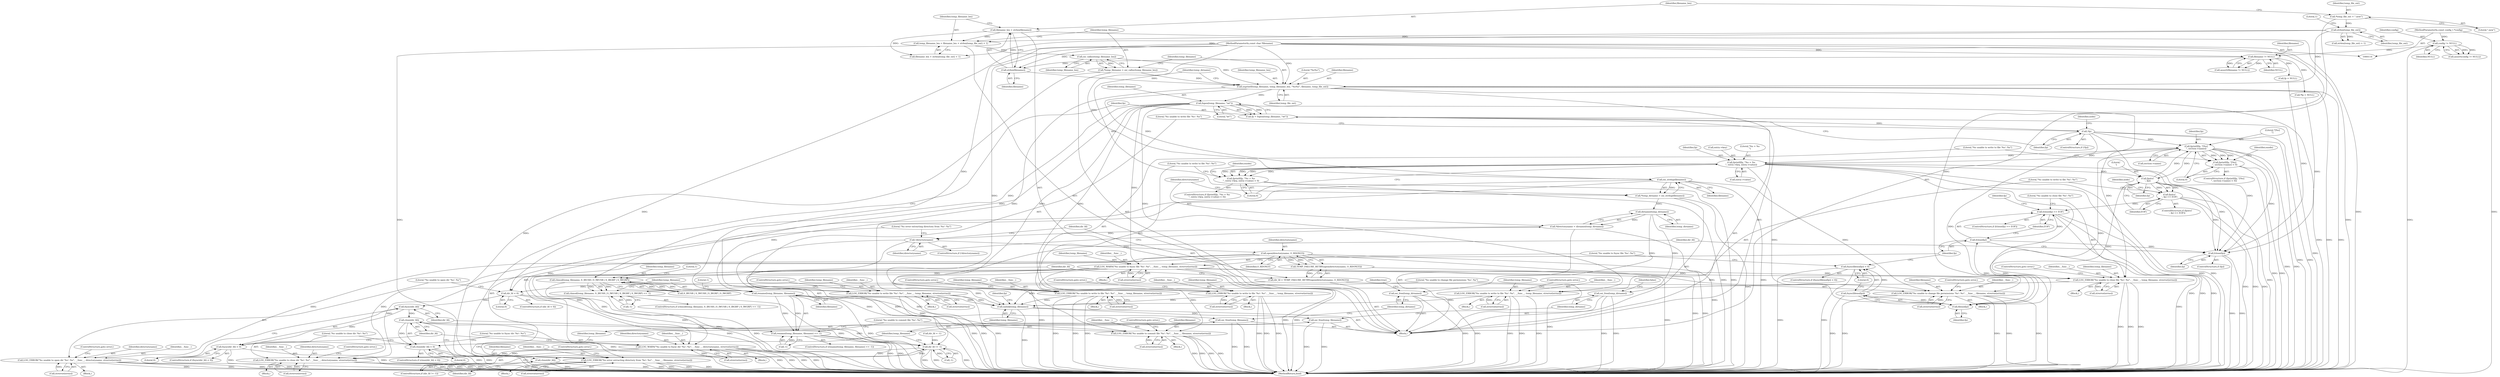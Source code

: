 digraph "0_Android_472271b153c5dc53c28beac55480a8d8434b2d5c_56@integer" {
"1000150" [label="(Call,temp_filename_len = filename_len + strlen(temp_file_ext) + 1)"];
"1000145" [label="(Call,filename_len = strlen(filename))"];
"1000147" [label="(Call,strlen(filename))"];
"1000123" [label="(Call,filename != NULL)"];
"1000116" [label="(MethodParameterIn,const char *filename)"];
"1000119" [label="(Call,config != NULL)"];
"1000115" [label="(MethodParameterIn,const config_t *config)"];
"1000155" [label="(Call,strlen(temp_file_ext))"];
"1000141" [label="(Call,*temp_file_ext = \".new\")"];
"1000161" [label="(Call,osi_calloc(temp_filename_len))"];
"1000159" [label="(Call,*temp_filename = osi_calloc(temp_filename_len))"];
"1000163" [label="(Call,snprintf(temp_filename, temp_filename_len, \"%s%s\", filename, temp_file_ext))"];
"1000172" [label="(Call,osi_strdup(filename))"];
"1000170" [label="(Call,*temp_dirname = osi_strdup(filename))"];
"1000177" [label="(Call,dirname(temp_dirname))"];
"1000175" [label="(Call,*directoryname = dirname(temp_dirname))"];
"1000180" [label="(Call,!directoryname)"];
"1000193" [label="(Call,open(directoryname, O_RDONLY))"];
"1000192" [label="(Call,TEMP_FAILURE_RETRY(open(directoryname, O_RDONLY)))"];
"1000190" [label="(Call,dir_fd = TEMP_FAILURE_RETRY(open(directoryname, O_RDONLY)))"];
"1000197" [label="(Call,dir_fd < 0)"];
"1000403" [label="(Call,fsync(dir_fd))"];
"1000402" [label="(Call,fsync(dir_fd) < 0)"];
"1000415" [label="(Call,close(dir_fd))"];
"1000414" [label="(Call,close(dir_fd) < 0)"];
"1000440" [label="(Call,dir_fd != -1)"];
"1000444" [label="(Call,close(dir_fd))"];
"1000201" [label="(Call,LOG_ERROR(\"%s unable to open dir '%s': %s\", __func__, directoryname, strerror(errno)))"];
"1000407" [label="(Call,LOG_WARN(\"%s unable to fsync dir '%s': %s\", __func__, directoryname, strerror(errno)))"];
"1000419" [label="(Call,LOG_ERROR(\"%s unable to close dir '%s': %s\", __func__, directoryname, strerror(errno)))"];
"1000428" [label="(Call,osi_free(temp_dirname))"];
"1000448" [label="(Call,osi_free(temp_dirname))"];
"1000183" [label="(Call,LOG_ERROR(\"%s error extracting directory from '%s': %s\", __func__, filename, strerror(errno)))"];
"1000379" [label="(Call,LOG_ERROR(\"%s unable to change file permissions '%s': %s\", __func__, filename, strerror(errno)))"];
"1000388" [label="(Call,rename(temp_filename, filename))"];
"1000387" [label="(Call,rename(temp_filename, filename) == -1)"];
"1000394" [label="(Call,LOG_ERROR(\"%s unable to commit file '%s': %s\", __func__, filename, strerror(errno)))"];
"1000426" [label="(Call,osi_free(temp_filename))"];
"1000433" [label="(Call,unlink(temp_filename))"];
"1000446" [label="(Call,osi_free(temp_filename))"];
"1000210" [label="(Call,fopen(temp_filename, \"wt\"))"];
"1000208" [label="(Call,fp = fopen(temp_filename, \"wt\"))"];
"1000214" [label="(Call,!fp)"];
"1000252" [label="(Call,fprintf(fp, \"[%s]\n\", section->name))"];
"1000251" [label="(Call,fprintf(fp, \"[%s]\n\", section->name) < 0)"];
"1000295" [label="(Call,fprintf(fp, \"%s = %s\n\", entry->key, entry->value))"];
"1000294" [label="(Call,fprintf(fp, \"%s = %s\n\", entry->key, entry->value) < 0)"];
"1000324" [label="(Call,fputc('\n', fp))"];
"1000323" [label="(Call,fputc('\n', fp) == EOF)"];
"1000350" [label="(Call,fclose(fp) == EOF)"];
"1000339" [label="(Call,fileno(fp))"];
"1000338" [label="(Call,fsync(fileno(fp)))"];
"1000337" [label="(Call,fsync(fileno(fp)) < 0)"];
"1000351" [label="(Call,fclose(fp))"];
"1000437" [label="(Call,fclose(fp))"];
"1000217" [label="(Call,LOG_ERROR(\"%s unable to write file '%s': %s\", __func__, temp_filename, strerror(errno)))"];
"1000260" [label="(Call,LOG_ERROR(\"%s unable to write to file '%s': %s\", __func__, temp_filename, strerror(errno)))"];
"1000306" [label="(Call,LOG_ERROR(\"%s unable to write to file '%s': %s\", __func__, temp_filename, strerror(errno)))"];
"1000329" [label="(Call,LOG_ERROR(\"%s unable to write to file '%s': %s\", __func__, temp_filename, strerror(errno)))"];
"1000343" [label="(Call,LOG_WARN(\"%s unable to fsync file '%s': %s\", __func__, temp_filename, strerror(errno)))"];
"1000355" [label="(Call,LOG_ERROR(\"%s unable to close file '%s': %s\", __func__, temp_filename, strerror(errno)))"];
"1000367" [label="(Call,chmod(temp_filename, S_IRUSR | S_IWUSR | S_IRGRP | S_IWGRP))"];
"1000366" [label="(Call,chmod(temp_filename, S_IRUSR | S_IWUSR | S_IRGRP | S_IWGRP) == -1)"];
"1000365" [label="(ControlStructure,if (chmod(temp_filename, S_IRUSR | S_IWUSR | S_IRGRP | S_IWGRP) == -1))"];
"1000189" [label="(ControlStructure,goto error;)"];
"1000326" [label="(Identifier,fp)"];
"1000382" [label="(Identifier,filename)"];
"1000391" [label="(Call,-1)"];
"1000117" [label="(Block,)"];
"1000401" [label="(ControlStructure,if (fsync(dir_fd) < 0))"];
"1000308" [label="(Identifier,__func__)"];
"1000199" [label="(Literal,0)"];
"1000340" [label="(Identifier,fp)"];
"1000197" [label="(Call,dir_fd < 0)"];
"1000298" [label="(Call,entry->key)"];
"1000120" [label="(Identifier,config)"];
"1000402" [label="(Call,fsync(dir_fd) < 0)"];
"1000295" [label="(Call,fprintf(fp, \"%s = %s\n\", entry->key, entry->value))"];
"1000180" [label="(Call,!directoryname)"];
"1000449" [label="(Identifier,temp_dirname)"];
"1000451" [label="(Identifier,false)"];
"1000293" [label="(ControlStructure,if (fprintf(fp, \"%s = %s\n\", entry->key, entry->value) < 0))"];
"1000207" [label="(ControlStructure,goto error;)"];
"1000362" [label="(Call,fp = NULL)"];
"1000363" [label="(Identifier,fp)"];
"1000191" [label="(Identifier,dir_fd)"];
"1000304" [label="(Literal,0)"];
"1000376" [label="(Call,-1)"];
"1000254" [label="(Literal,\"[%s]\n\")"];
"1000137" [label="(Call,*fp = NULL)"];
"1000176" [label="(Identifier,directoryname)"];
"1000187" [label="(Call,strerror(errno))"];
"1000345" [label="(Identifier,__func__)"];
"1000383" [label="(Call,strerror(errno))"];
"1000377" [label="(Literal,1)"];
"1000175" [label="(Call,*directoryname = dirname(temp_dirname))"];
"1000352" [label="(Identifier,fp)"];
"1000161" [label="(Call,osi_calloc(temp_filename_len))"];
"1000415" [label="(Call,close(dir_fd))"];
"1000218" [label="(Literal,\"%s unable to write file '%s': %s\")"];
"1000336" [label="(ControlStructure,if (fsync(fileno(fp)) < 0))"];
"1000403" [label="(Call,fsync(dir_fd))"];
"1000330" [label="(Literal,\"%s unable to write to file '%s': %s\")"];
"1000444" [label="(Call,close(dir_fd))"];
"1000122" [label="(Call,assert(filename != NULL))"];
"1000154" [label="(Call,strlen(temp_file_ext) + 1)"];
"1000162" [label="(Identifier,temp_filename_len)"];
"1000436" [label="(Identifier,fp)"];
"1000309" [label="(Identifier,temp_filename)"];
"1000433" [label="(Call,unlink(temp_filename))"];
"1000361" [label="(ControlStructure,goto error;)"];
"1000116" [label="(MethodParameterIn,const char *filename)"];
"1000307" [label="(Literal,\"%s unable to write to file '%s': %s\")"];
"1000418" [label="(Block,)"];
"1000437" [label="(Call,fclose(fp))"];
"1000125" [label="(Identifier,NULL)"];
"1000204" [label="(Identifier,directoryname)"];
"1000182" [label="(Block,)"];
"1000405" [label="(Literal,0)"];
"1000179" [label="(ControlStructure,if (!directoryname))"];
"1000359" [label="(Call,strerror(errno))"];
"1000421" [label="(Identifier,__func__)"];
"1000435" [label="(ControlStructure,if (fp))"];
"1000297" [label="(Literal,\"%s = %s\n\")"];
"1000356" [label="(Literal,\"%s unable to close file '%s': %s\")"];
"1000266" [label="(ControlStructure,goto error;)"];
"1000212" [label="(Literal,\"wt\")"];
"1000205" [label="(Call,strerror(errno))"];
"1000354" [label="(Block,)"];
"1000413" [label="(ControlStructure,if (close(dir_fd) < 0))"];
"1000253" [label="(Identifier,fp)"];
"1000118" [label="(Call,assert(config != NULL))"];
"1000178" [label="(Identifier,temp_dirname)"];
"1000255" [label="(Call,section->name)"];
"1000422" [label="(Identifier,directoryname)"];
"1000323" [label="(Call,fputc('\n', fp) == EOF)"];
"1000173" [label="(Identifier,filename)"];
"1000428" [label="(Call,osi_free(temp_dirname))"];
"1000346" [label="(Identifier,temp_filename)"];
"1000147" [label="(Call,strlen(filename))"];
"1000322" [label="(ControlStructure,if (fputc('\n', fp) == EOF))"];
"1000150" [label="(Call,temp_filename_len = filename_len + strlen(temp_file_ext) + 1)"];
"1000434" [label="(Identifier,temp_filename)"];
"1000389" [label="(Identifier,temp_filename)"];
"1000227" [label="(Identifier,node)"];
"1000200" [label="(Block,)"];
"1000159" [label="(Call,*temp_filename = osi_calloc(temp_filename_len))"];
"1000349" [label="(ControlStructure,if (fclose(fp) == EOF))"];
"1000216" [label="(Block,)"];
"1000366" [label="(Call,chmod(temp_filename, S_IRUSR | S_IWUSR | S_IRGRP | S_IWGRP) == -1)"];
"1000165" [label="(Identifier,temp_filename_len)"];
"1000172" [label="(Call,osi_strdup(filename))"];
"1000259" [label="(Block,)"];
"1000217" [label="(Call,LOG_ERROR(\"%s unable to write file '%s': %s\", __func__, temp_filename, strerror(errno)))"];
"1000353" [label="(Identifier,EOF)"];
"1000344" [label="(Literal,\"%s unable to fsync file '%s': %s\")"];
"1000201" [label="(Call,LOG_ERROR(\"%s unable to open dir '%s': %s\", __func__, directoryname, strerror(errno)))"];
"1000209" [label="(Identifier,fp)"];
"1000329" [label="(Call,LOG_ERROR(\"%s unable to write to file '%s': %s\", __func__, temp_filename, strerror(errno)))"];
"1000351" [label="(Call,fclose(fp))"];
"1000393" [label="(Block,)"];
"1000357" [label="(Identifier,__func__)"];
"1000164" [label="(Identifier,temp_filename)"];
"1000160" [label="(Identifier,temp_filename)"];
"1000143" [label="(Literal,\".new\")"];
"1000386" [label="(ControlStructure,if (rename(temp_filename, filename) == -1))"];
"1000132" [label="(Call,dir_fd = -1)"];
"1000448" [label="(Call,osi_free(temp_dirname))"];
"1000438" [label="(Identifier,fp)"];
"1000446" [label="(Call,osi_free(temp_filename))"];
"1000417" [label="(Literal,0)"];
"1000324" [label="(Call,fputc('\n', fp))"];
"1000385" [label="(ControlStructure,goto error;)"];
"1000184" [label="(Literal,\"%s error extracting directory from '%s': %s\")"];
"1000142" [label="(Identifier,temp_file_ext)"];
"1000312" [label="(ControlStructure,goto error;)"];
"1000439" [label="(ControlStructure,if (dir_fd != -1))"];
"1000395" [label="(Literal,\"%s unable to commit file '%s': %s\")"];
"1000368" [label="(Identifier,temp_filename)"];
"1000355" [label="(Call,LOG_ERROR(\"%s unable to close file '%s': %s\", __func__, temp_filename, strerror(errno)))"];
"1000392" [label="(Literal,1)"];
"1000151" [label="(Identifier,temp_filename_len)"];
"1000221" [label="(Call,strerror(errno))"];
"1000332" [label="(Identifier,temp_filename)"];
"1000264" [label="(Call,strerror(errno))"];
"1000115" [label="(MethodParameterIn,const config_t *config)"];
"1000425" [label="(ControlStructure,goto error;)"];
"1000166" [label="(Literal,\"%s%s\")"];
"1000325" [label="(Literal,'\n')"];
"1000380" [label="(Literal,\"%s unable to change file permissions '%s': %s\")"];
"1000270" [label="(Identifier,enode)"];
"1000426" [label="(Call,osi_free(temp_filename))"];
"1000141" [label="(Call,*temp_file_ext = \".new\")"];
"1000396" [label="(Identifier,__func__)"];
"1000193" [label="(Call,open(directoryname, O_RDONLY))"];
"1000379" [label="(Call,LOG_ERROR(\"%s unable to change file permissions '%s': %s\", __func__, filename, strerror(errno)))"];
"1000431" [label="(Identifier,true)"];
"1000407" [label="(Call,LOG_WARN(\"%s unable to fsync dir '%s': %s\", __func__, directoryname, strerror(errno)))"];
"1000387" [label="(Call,rename(temp_filename, filename) == -1)"];
"1000328" [label="(Block,)"];
"1000190" [label="(Call,dir_fd = TEMP_FAILURE_RETRY(open(directoryname, O_RDONLY)))"];
"1000411" [label="(Call,strerror(errno))"];
"1000408" [label="(Literal,\"%s unable to fsync dir '%s': %s\")"];
"1000186" [label="(Identifier,filename)"];
"1000208" [label="(Call,fp = fopen(temp_filename, \"wt\"))"];
"1000156" [label="(Identifier,temp_file_ext)"];
"1000342" [label="(Block,)"];
"1000419" [label="(Call,LOG_ERROR(\"%s unable to close dir '%s': %s\", __func__, directoryname, strerror(errno)))"];
"1000211" [label="(Identifier,temp_filename)"];
"1000406" [label="(Block,)"];
"1000263" [label="(Identifier,temp_filename)"];
"1000294" [label="(Call,fprintf(fp, \"%s = %s\n\", entry->key, entry->value) < 0)"];
"1000400" [label="(ControlStructure,goto error;)"];
"1000335" [label="(ControlStructure,goto error;)"];
"1000198" [label="(Identifier,dir_fd)"];
"1000239" [label="(Identifier,node)"];
"1000192" [label="(Call,TEMP_FAILURE_RETRY(open(directoryname, O_RDONLY)))"];
"1000183" [label="(Call,LOG_ERROR(\"%s error extracting directory from '%s': %s\", __func__, filename, strerror(errno)))"];
"1000195" [label="(Identifier,O_RDONLY)"];
"1000210" [label="(Call,fopen(temp_filename, \"wt\"))"];
"1000310" [label="(Call,strerror(errno))"];
"1000442" [label="(Call,-1)"];
"1000185" [label="(Identifier,__func__)"];
"1000214" [label="(Call,!fp)"];
"1000203" [label="(Identifier,__func__)"];
"1000177" [label="(Call,dirname(temp_dirname))"];
"1000252" [label="(Call,fprintf(fp, \"[%s]\n\", section->name))"];
"1000423" [label="(Call,strerror(errno))"];
"1000397" [label="(Identifier,filename)"];
"1000155" [label="(Call,strlen(temp_file_ext))"];
"1000171" [label="(Identifier,temp_dirname)"];
"1000202" [label="(Literal,\"%s unable to open dir '%s': %s\")"];
"1000296" [label="(Identifier,fp)"];
"1000429" [label="(Identifier,temp_dirname)"];
"1000338" [label="(Call,fsync(fileno(fp)))"];
"1000146" [label="(Identifier,filename_len)"];
"1000420" [label="(Literal,\"%s unable to close dir '%s': %s\")"];
"1000452" [label="(MethodReturn,bool)"];
"1000327" [label="(Identifier,EOF)"];
"1000305" [label="(Block,)"];
"1000343" [label="(Call,LOG_WARN(\"%s unable to fsync file '%s': %s\", __func__, temp_filename, strerror(errno)))"];
"1000394" [label="(Call,LOG_ERROR(\"%s unable to commit file '%s': %s\", __func__, filename, strerror(errno)))"];
"1000220" [label="(Identifier,temp_filename)"];
"1000219" [label="(Identifier,__func__)"];
"1000410" [label="(Identifier,directoryname)"];
"1000145" [label="(Call,filename_len = strlen(filename))"];
"1000170" [label="(Call,*temp_dirname = osi_strdup(filename))"];
"1000163" [label="(Call,snprintf(temp_filename, temp_filename_len, \"%s%s\", filename, temp_file_ext))"];
"1000223" [label="(ControlStructure,goto error;)"];
"1000157" [label="(Literal,1)"];
"1000347" [label="(Call,strerror(errno))"];
"1000167" [label="(Identifier,filename)"];
"1000251" [label="(Call,fprintf(fp, \"[%s]\n\", section->name) < 0)"];
"1000333" [label="(Call,strerror(errno))"];
"1000447" [label="(Identifier,temp_filename)"];
"1000194" [label="(Identifier,directoryname)"];
"1000196" [label="(ControlStructure,if (dir_fd < 0))"];
"1000369" [label="(Call,S_IRUSR | S_IWUSR | S_IRGRP | S_IWGRP)"];
"1000119" [label="(Call,config != NULL)"];
"1000124" [label="(Identifier,filename)"];
"1000213" [label="(ControlStructure,if (!fp))"];
"1000440" [label="(Call,dir_fd != -1)"];
"1000258" [label="(Literal,0)"];
"1000123" [label="(Call,filename != NULL)"];
"1000427" [label="(Identifier,temp_filename)"];
"1000260" [label="(Call,LOG_ERROR(\"%s unable to write to file '%s': %s\", __func__, temp_filename, strerror(errno)))"];
"1000388" [label="(Call,rename(temp_filename, filename))"];
"1000168" [label="(Identifier,temp_file_ext)"];
"1000152" [label="(Call,filename_len + strlen(temp_file_ext) + 1)"];
"1000441" [label="(Identifier,dir_fd)"];
"1000398" [label="(Call,strerror(errno))"];
"1000390" [label="(Identifier,filename)"];
"1000301" [label="(Call,entry->value)"];
"1000306" [label="(Call,LOG_ERROR(\"%s unable to write to file '%s': %s\", __func__, temp_filename, strerror(errno)))"];
"1000262" [label="(Identifier,__func__)"];
"1000367" [label="(Call,chmod(temp_filename, S_IRUSR | S_IWUSR | S_IRGRP | S_IWGRP))"];
"1000282" [label="(Identifier,enode)"];
"1000339" [label="(Call,fileno(fp))"];
"1000350" [label="(Call,fclose(fp) == EOF)"];
"1000378" [label="(Block,)"];
"1000358" [label="(Identifier,temp_filename)"];
"1000445" [label="(Identifier,dir_fd)"];
"1000337" [label="(Call,fsync(fileno(fp)) < 0)"];
"1000414" [label="(Call,close(dir_fd) < 0)"];
"1000181" [label="(Identifier,directoryname)"];
"1000404" [label="(Identifier,dir_fd)"];
"1000381" [label="(Identifier,__func__)"];
"1000261" [label="(Literal,\"%s unable to write to file '%s': %s\")"];
"1000341" [label="(Literal,0)"];
"1000250" [label="(ControlStructure,if (fprintf(fp, \"[%s]\n\", section->name) < 0))"];
"1000148" [label="(Identifier,filename)"];
"1000331" [label="(Identifier,__func__)"];
"1000416" [label="(Identifier,dir_fd)"];
"1000409" [label="(Identifier,__func__)"];
"1000215" [label="(Identifier,fp)"];
"1000121" [label="(Identifier,NULL)"];
"1000150" -> "1000117"  [label="AST: "];
"1000150" -> "1000152"  [label="CFG: "];
"1000151" -> "1000150"  [label="AST: "];
"1000152" -> "1000150"  [label="AST: "];
"1000160" -> "1000150"  [label="CFG: "];
"1000150" -> "1000452"  [label="DDG: "];
"1000145" -> "1000150"  [label="DDG: "];
"1000155" -> "1000150"  [label="DDG: "];
"1000150" -> "1000161"  [label="DDG: "];
"1000145" -> "1000117"  [label="AST: "];
"1000145" -> "1000147"  [label="CFG: "];
"1000146" -> "1000145"  [label="AST: "];
"1000147" -> "1000145"  [label="AST: "];
"1000151" -> "1000145"  [label="CFG: "];
"1000145" -> "1000452"  [label="DDG: "];
"1000147" -> "1000145"  [label="DDG: "];
"1000145" -> "1000152"  [label="DDG: "];
"1000147" -> "1000148"  [label="CFG: "];
"1000148" -> "1000147"  [label="AST: "];
"1000123" -> "1000147"  [label="DDG: "];
"1000116" -> "1000147"  [label="DDG: "];
"1000147" -> "1000163"  [label="DDG: "];
"1000123" -> "1000122"  [label="AST: "];
"1000123" -> "1000125"  [label="CFG: "];
"1000124" -> "1000123"  [label="AST: "];
"1000125" -> "1000123"  [label="AST: "];
"1000122" -> "1000123"  [label="CFG: "];
"1000123" -> "1000122"  [label="DDG: "];
"1000123" -> "1000122"  [label="DDG: "];
"1000116" -> "1000123"  [label="DDG: "];
"1000119" -> "1000123"  [label="DDG: "];
"1000123" -> "1000137"  [label="DDG: "];
"1000123" -> "1000362"  [label="DDG: "];
"1000116" -> "1000114"  [label="AST: "];
"1000116" -> "1000452"  [label="DDG: "];
"1000116" -> "1000163"  [label="DDG: "];
"1000116" -> "1000172"  [label="DDG: "];
"1000116" -> "1000183"  [label="DDG: "];
"1000116" -> "1000379"  [label="DDG: "];
"1000116" -> "1000388"  [label="DDG: "];
"1000116" -> "1000394"  [label="DDG: "];
"1000119" -> "1000118"  [label="AST: "];
"1000119" -> "1000121"  [label="CFG: "];
"1000120" -> "1000119"  [label="AST: "];
"1000121" -> "1000119"  [label="AST: "];
"1000118" -> "1000119"  [label="CFG: "];
"1000119" -> "1000452"  [label="DDG: "];
"1000119" -> "1000118"  [label="DDG: "];
"1000119" -> "1000118"  [label="DDG: "];
"1000115" -> "1000119"  [label="DDG: "];
"1000115" -> "1000114"  [label="AST: "];
"1000115" -> "1000452"  [label="DDG: "];
"1000155" -> "1000154"  [label="AST: "];
"1000155" -> "1000156"  [label="CFG: "];
"1000156" -> "1000155"  [label="AST: "];
"1000157" -> "1000155"  [label="CFG: "];
"1000155" -> "1000152"  [label="DDG: "];
"1000155" -> "1000154"  [label="DDG: "];
"1000141" -> "1000155"  [label="DDG: "];
"1000155" -> "1000163"  [label="DDG: "];
"1000141" -> "1000117"  [label="AST: "];
"1000141" -> "1000143"  [label="CFG: "];
"1000142" -> "1000141"  [label="AST: "];
"1000143" -> "1000141"  [label="AST: "];
"1000146" -> "1000141"  [label="CFG: "];
"1000161" -> "1000159"  [label="AST: "];
"1000161" -> "1000162"  [label="CFG: "];
"1000162" -> "1000161"  [label="AST: "];
"1000159" -> "1000161"  [label="CFG: "];
"1000161" -> "1000159"  [label="DDG: "];
"1000161" -> "1000163"  [label="DDG: "];
"1000159" -> "1000117"  [label="AST: "];
"1000160" -> "1000159"  [label="AST: "];
"1000164" -> "1000159"  [label="CFG: "];
"1000159" -> "1000452"  [label="DDG: "];
"1000159" -> "1000163"  [label="DDG: "];
"1000163" -> "1000117"  [label="AST: "];
"1000163" -> "1000168"  [label="CFG: "];
"1000164" -> "1000163"  [label="AST: "];
"1000165" -> "1000163"  [label="AST: "];
"1000166" -> "1000163"  [label="AST: "];
"1000167" -> "1000163"  [label="AST: "];
"1000168" -> "1000163"  [label="AST: "];
"1000171" -> "1000163"  [label="CFG: "];
"1000163" -> "1000452"  [label="DDG: "];
"1000163" -> "1000452"  [label="DDG: "];
"1000163" -> "1000452"  [label="DDG: "];
"1000163" -> "1000172"  [label="DDG: "];
"1000163" -> "1000210"  [label="DDG: "];
"1000163" -> "1000433"  [label="DDG: "];
"1000172" -> "1000170"  [label="AST: "];
"1000172" -> "1000173"  [label="CFG: "];
"1000173" -> "1000172"  [label="AST: "];
"1000170" -> "1000172"  [label="CFG: "];
"1000172" -> "1000452"  [label="DDG: "];
"1000172" -> "1000170"  [label="DDG: "];
"1000172" -> "1000183"  [label="DDG: "];
"1000172" -> "1000379"  [label="DDG: "];
"1000172" -> "1000388"  [label="DDG: "];
"1000170" -> "1000117"  [label="AST: "];
"1000171" -> "1000170"  [label="AST: "];
"1000176" -> "1000170"  [label="CFG: "];
"1000170" -> "1000452"  [label="DDG: "];
"1000170" -> "1000177"  [label="DDG: "];
"1000177" -> "1000175"  [label="AST: "];
"1000177" -> "1000178"  [label="CFG: "];
"1000178" -> "1000177"  [label="AST: "];
"1000175" -> "1000177"  [label="CFG: "];
"1000177" -> "1000175"  [label="DDG: "];
"1000177" -> "1000428"  [label="DDG: "];
"1000177" -> "1000448"  [label="DDG: "];
"1000175" -> "1000117"  [label="AST: "];
"1000176" -> "1000175"  [label="AST: "];
"1000181" -> "1000175"  [label="CFG: "];
"1000175" -> "1000452"  [label="DDG: "];
"1000175" -> "1000180"  [label="DDG: "];
"1000180" -> "1000179"  [label="AST: "];
"1000180" -> "1000181"  [label="CFG: "];
"1000181" -> "1000180"  [label="AST: "];
"1000184" -> "1000180"  [label="CFG: "];
"1000191" -> "1000180"  [label="CFG: "];
"1000180" -> "1000452"  [label="DDG: "];
"1000180" -> "1000452"  [label="DDG: "];
"1000180" -> "1000193"  [label="DDG: "];
"1000193" -> "1000192"  [label="AST: "];
"1000193" -> "1000195"  [label="CFG: "];
"1000194" -> "1000193"  [label="AST: "];
"1000195" -> "1000193"  [label="AST: "];
"1000192" -> "1000193"  [label="CFG: "];
"1000193" -> "1000452"  [label="DDG: "];
"1000193" -> "1000452"  [label="DDG: "];
"1000193" -> "1000192"  [label="DDG: "];
"1000193" -> "1000192"  [label="DDG: "];
"1000193" -> "1000201"  [label="DDG: "];
"1000193" -> "1000407"  [label="DDG: "];
"1000193" -> "1000419"  [label="DDG: "];
"1000192" -> "1000190"  [label="AST: "];
"1000190" -> "1000192"  [label="CFG: "];
"1000192" -> "1000452"  [label="DDG: "];
"1000192" -> "1000190"  [label="DDG: "];
"1000190" -> "1000117"  [label="AST: "];
"1000191" -> "1000190"  [label="AST: "];
"1000198" -> "1000190"  [label="CFG: "];
"1000190" -> "1000452"  [label="DDG: "];
"1000190" -> "1000197"  [label="DDG: "];
"1000197" -> "1000196"  [label="AST: "];
"1000197" -> "1000199"  [label="CFG: "];
"1000198" -> "1000197"  [label="AST: "];
"1000199" -> "1000197"  [label="AST: "];
"1000202" -> "1000197"  [label="CFG: "];
"1000209" -> "1000197"  [label="CFG: "];
"1000197" -> "1000452"  [label="DDG: "];
"1000197" -> "1000403"  [label="DDG: "];
"1000197" -> "1000440"  [label="DDG: "];
"1000403" -> "1000402"  [label="AST: "];
"1000403" -> "1000404"  [label="CFG: "];
"1000404" -> "1000403"  [label="AST: "];
"1000405" -> "1000403"  [label="CFG: "];
"1000403" -> "1000402"  [label="DDG: "];
"1000403" -> "1000415"  [label="DDG: "];
"1000402" -> "1000401"  [label="AST: "];
"1000402" -> "1000405"  [label="CFG: "];
"1000405" -> "1000402"  [label="AST: "];
"1000408" -> "1000402"  [label="CFG: "];
"1000416" -> "1000402"  [label="CFG: "];
"1000402" -> "1000452"  [label="DDG: "];
"1000402" -> "1000452"  [label="DDG: "];
"1000415" -> "1000414"  [label="AST: "];
"1000415" -> "1000416"  [label="CFG: "];
"1000416" -> "1000415"  [label="AST: "];
"1000417" -> "1000415"  [label="CFG: "];
"1000415" -> "1000452"  [label="DDG: "];
"1000415" -> "1000414"  [label="DDG: "];
"1000415" -> "1000440"  [label="DDG: "];
"1000414" -> "1000413"  [label="AST: "];
"1000414" -> "1000417"  [label="CFG: "];
"1000417" -> "1000414"  [label="AST: "];
"1000420" -> "1000414"  [label="CFG: "];
"1000427" -> "1000414"  [label="CFG: "];
"1000414" -> "1000452"  [label="DDG: "];
"1000414" -> "1000452"  [label="DDG: "];
"1000440" -> "1000439"  [label="AST: "];
"1000440" -> "1000442"  [label="CFG: "];
"1000441" -> "1000440"  [label="AST: "];
"1000442" -> "1000440"  [label="AST: "];
"1000445" -> "1000440"  [label="CFG: "];
"1000447" -> "1000440"  [label="CFG: "];
"1000440" -> "1000452"  [label="DDG: "];
"1000440" -> "1000452"  [label="DDG: "];
"1000440" -> "1000452"  [label="DDG: "];
"1000132" -> "1000440"  [label="DDG: "];
"1000442" -> "1000440"  [label="DDG: "];
"1000440" -> "1000444"  [label="DDG: "];
"1000444" -> "1000439"  [label="AST: "];
"1000444" -> "1000445"  [label="CFG: "];
"1000445" -> "1000444"  [label="AST: "];
"1000447" -> "1000444"  [label="CFG: "];
"1000444" -> "1000452"  [label="DDG: "];
"1000444" -> "1000452"  [label="DDG: "];
"1000201" -> "1000200"  [label="AST: "];
"1000201" -> "1000205"  [label="CFG: "];
"1000202" -> "1000201"  [label="AST: "];
"1000203" -> "1000201"  [label="AST: "];
"1000204" -> "1000201"  [label="AST: "];
"1000205" -> "1000201"  [label="AST: "];
"1000207" -> "1000201"  [label="CFG: "];
"1000201" -> "1000452"  [label="DDG: "];
"1000201" -> "1000452"  [label="DDG: "];
"1000201" -> "1000452"  [label="DDG: "];
"1000201" -> "1000452"  [label="DDG: "];
"1000205" -> "1000201"  [label="DDG: "];
"1000407" -> "1000406"  [label="AST: "];
"1000407" -> "1000411"  [label="CFG: "];
"1000408" -> "1000407"  [label="AST: "];
"1000409" -> "1000407"  [label="AST: "];
"1000410" -> "1000407"  [label="AST: "];
"1000411" -> "1000407"  [label="AST: "];
"1000416" -> "1000407"  [label="CFG: "];
"1000407" -> "1000452"  [label="DDG: "];
"1000407" -> "1000452"  [label="DDG: "];
"1000407" -> "1000452"  [label="DDG: "];
"1000407" -> "1000452"  [label="DDG: "];
"1000343" -> "1000407"  [label="DDG: "];
"1000411" -> "1000407"  [label="DDG: "];
"1000407" -> "1000419"  [label="DDG: "];
"1000407" -> "1000419"  [label="DDG: "];
"1000419" -> "1000418"  [label="AST: "];
"1000419" -> "1000423"  [label="CFG: "];
"1000420" -> "1000419"  [label="AST: "];
"1000421" -> "1000419"  [label="AST: "];
"1000422" -> "1000419"  [label="AST: "];
"1000423" -> "1000419"  [label="AST: "];
"1000425" -> "1000419"  [label="CFG: "];
"1000419" -> "1000452"  [label="DDG: "];
"1000419" -> "1000452"  [label="DDG: "];
"1000419" -> "1000452"  [label="DDG: "];
"1000419" -> "1000452"  [label="DDG: "];
"1000343" -> "1000419"  [label="DDG: "];
"1000423" -> "1000419"  [label="DDG: "];
"1000428" -> "1000117"  [label="AST: "];
"1000428" -> "1000429"  [label="CFG: "];
"1000429" -> "1000428"  [label="AST: "];
"1000431" -> "1000428"  [label="CFG: "];
"1000428" -> "1000452"  [label="DDG: "];
"1000428" -> "1000452"  [label="DDG: "];
"1000448" -> "1000117"  [label="AST: "];
"1000448" -> "1000449"  [label="CFG: "];
"1000449" -> "1000448"  [label="AST: "];
"1000451" -> "1000448"  [label="CFG: "];
"1000448" -> "1000452"  [label="DDG: "];
"1000448" -> "1000452"  [label="DDG: "];
"1000183" -> "1000182"  [label="AST: "];
"1000183" -> "1000187"  [label="CFG: "];
"1000184" -> "1000183"  [label="AST: "];
"1000185" -> "1000183"  [label="AST: "];
"1000186" -> "1000183"  [label="AST: "];
"1000187" -> "1000183"  [label="AST: "];
"1000189" -> "1000183"  [label="CFG: "];
"1000183" -> "1000452"  [label="DDG: "];
"1000183" -> "1000452"  [label="DDG: "];
"1000183" -> "1000452"  [label="DDG: "];
"1000183" -> "1000452"  [label="DDG: "];
"1000187" -> "1000183"  [label="DDG: "];
"1000379" -> "1000378"  [label="AST: "];
"1000379" -> "1000383"  [label="CFG: "];
"1000380" -> "1000379"  [label="AST: "];
"1000381" -> "1000379"  [label="AST: "];
"1000382" -> "1000379"  [label="AST: "];
"1000383" -> "1000379"  [label="AST: "];
"1000385" -> "1000379"  [label="CFG: "];
"1000379" -> "1000452"  [label="DDG: "];
"1000379" -> "1000452"  [label="DDG: "];
"1000379" -> "1000452"  [label="DDG: "];
"1000379" -> "1000452"  [label="DDG: "];
"1000343" -> "1000379"  [label="DDG: "];
"1000383" -> "1000379"  [label="DDG: "];
"1000388" -> "1000387"  [label="AST: "];
"1000388" -> "1000390"  [label="CFG: "];
"1000389" -> "1000388"  [label="AST: "];
"1000390" -> "1000388"  [label="AST: "];
"1000392" -> "1000388"  [label="CFG: "];
"1000388" -> "1000452"  [label="DDG: "];
"1000388" -> "1000387"  [label="DDG: "];
"1000388" -> "1000387"  [label="DDG: "];
"1000367" -> "1000388"  [label="DDG: "];
"1000388" -> "1000394"  [label="DDG: "];
"1000388" -> "1000426"  [label="DDG: "];
"1000388" -> "1000433"  [label="DDG: "];
"1000387" -> "1000386"  [label="AST: "];
"1000387" -> "1000391"  [label="CFG: "];
"1000391" -> "1000387"  [label="AST: "];
"1000395" -> "1000387"  [label="CFG: "];
"1000404" -> "1000387"  [label="CFG: "];
"1000387" -> "1000452"  [label="DDG: "];
"1000387" -> "1000452"  [label="DDG: "];
"1000387" -> "1000452"  [label="DDG: "];
"1000391" -> "1000387"  [label="DDG: "];
"1000394" -> "1000393"  [label="AST: "];
"1000394" -> "1000398"  [label="CFG: "];
"1000395" -> "1000394"  [label="AST: "];
"1000396" -> "1000394"  [label="AST: "];
"1000397" -> "1000394"  [label="AST: "];
"1000398" -> "1000394"  [label="AST: "];
"1000400" -> "1000394"  [label="CFG: "];
"1000394" -> "1000452"  [label="DDG: "];
"1000394" -> "1000452"  [label="DDG: "];
"1000394" -> "1000452"  [label="DDG: "];
"1000394" -> "1000452"  [label="DDG: "];
"1000343" -> "1000394"  [label="DDG: "];
"1000398" -> "1000394"  [label="DDG: "];
"1000426" -> "1000117"  [label="AST: "];
"1000426" -> "1000427"  [label="CFG: "];
"1000427" -> "1000426"  [label="AST: "];
"1000429" -> "1000426"  [label="CFG: "];
"1000426" -> "1000452"  [label="DDG: "];
"1000426" -> "1000452"  [label="DDG: "];
"1000433" -> "1000117"  [label="AST: "];
"1000433" -> "1000434"  [label="CFG: "];
"1000434" -> "1000433"  [label="AST: "];
"1000436" -> "1000433"  [label="CFG: "];
"1000433" -> "1000452"  [label="DDG: "];
"1000367" -> "1000433"  [label="DDG: "];
"1000329" -> "1000433"  [label="DDG: "];
"1000260" -> "1000433"  [label="DDG: "];
"1000355" -> "1000433"  [label="DDG: "];
"1000217" -> "1000433"  [label="DDG: "];
"1000306" -> "1000433"  [label="DDG: "];
"1000433" -> "1000446"  [label="DDG: "];
"1000446" -> "1000117"  [label="AST: "];
"1000446" -> "1000447"  [label="CFG: "];
"1000447" -> "1000446"  [label="AST: "];
"1000449" -> "1000446"  [label="CFG: "];
"1000446" -> "1000452"  [label="DDG: "];
"1000446" -> "1000452"  [label="DDG: "];
"1000210" -> "1000208"  [label="AST: "];
"1000210" -> "1000212"  [label="CFG: "];
"1000211" -> "1000210"  [label="AST: "];
"1000212" -> "1000210"  [label="AST: "];
"1000208" -> "1000210"  [label="CFG: "];
"1000210" -> "1000208"  [label="DDG: "];
"1000210" -> "1000208"  [label="DDG: "];
"1000210" -> "1000217"  [label="DDG: "];
"1000210" -> "1000260"  [label="DDG: "];
"1000210" -> "1000306"  [label="DDG: "];
"1000210" -> "1000329"  [label="DDG: "];
"1000210" -> "1000343"  [label="DDG: "];
"1000210" -> "1000355"  [label="DDG: "];
"1000210" -> "1000367"  [label="DDG: "];
"1000208" -> "1000117"  [label="AST: "];
"1000209" -> "1000208"  [label="AST: "];
"1000215" -> "1000208"  [label="CFG: "];
"1000208" -> "1000452"  [label="DDG: "];
"1000208" -> "1000214"  [label="DDG: "];
"1000214" -> "1000213"  [label="AST: "];
"1000214" -> "1000215"  [label="CFG: "];
"1000215" -> "1000214"  [label="AST: "];
"1000218" -> "1000214"  [label="CFG: "];
"1000227" -> "1000214"  [label="CFG: "];
"1000214" -> "1000452"  [label="DDG: "];
"1000214" -> "1000452"  [label="DDG: "];
"1000214" -> "1000252"  [label="DDG: "];
"1000214" -> "1000339"  [label="DDG: "];
"1000214" -> "1000437"  [label="DDG: "];
"1000252" -> "1000251"  [label="AST: "];
"1000252" -> "1000255"  [label="CFG: "];
"1000253" -> "1000252"  [label="AST: "];
"1000254" -> "1000252"  [label="AST: "];
"1000255" -> "1000252"  [label="AST: "];
"1000258" -> "1000252"  [label="CFG: "];
"1000252" -> "1000452"  [label="DDG: "];
"1000252" -> "1000452"  [label="DDG: "];
"1000252" -> "1000251"  [label="DDG: "];
"1000252" -> "1000251"  [label="DDG: "];
"1000252" -> "1000251"  [label="DDG: "];
"1000324" -> "1000252"  [label="DDG: "];
"1000295" -> "1000252"  [label="DDG: "];
"1000252" -> "1000295"  [label="DDG: "];
"1000252" -> "1000324"  [label="DDG: "];
"1000252" -> "1000339"  [label="DDG: "];
"1000252" -> "1000437"  [label="DDG: "];
"1000251" -> "1000250"  [label="AST: "];
"1000251" -> "1000258"  [label="CFG: "];
"1000258" -> "1000251"  [label="AST: "];
"1000261" -> "1000251"  [label="CFG: "];
"1000270" -> "1000251"  [label="CFG: "];
"1000251" -> "1000452"  [label="DDG: "];
"1000251" -> "1000452"  [label="DDG: "];
"1000295" -> "1000294"  [label="AST: "];
"1000295" -> "1000301"  [label="CFG: "];
"1000296" -> "1000295"  [label="AST: "];
"1000297" -> "1000295"  [label="AST: "];
"1000298" -> "1000295"  [label="AST: "];
"1000301" -> "1000295"  [label="AST: "];
"1000304" -> "1000295"  [label="CFG: "];
"1000295" -> "1000452"  [label="DDG: "];
"1000295" -> "1000452"  [label="DDG: "];
"1000295" -> "1000452"  [label="DDG: "];
"1000295" -> "1000294"  [label="DDG: "];
"1000295" -> "1000294"  [label="DDG: "];
"1000295" -> "1000294"  [label="DDG: "];
"1000295" -> "1000294"  [label="DDG: "];
"1000295" -> "1000324"  [label="DDG: "];
"1000295" -> "1000339"  [label="DDG: "];
"1000295" -> "1000437"  [label="DDG: "];
"1000294" -> "1000293"  [label="AST: "];
"1000294" -> "1000304"  [label="CFG: "];
"1000304" -> "1000294"  [label="AST: "];
"1000307" -> "1000294"  [label="CFG: "];
"1000282" -> "1000294"  [label="CFG: "];
"1000294" -> "1000452"  [label="DDG: "];
"1000294" -> "1000452"  [label="DDG: "];
"1000324" -> "1000323"  [label="AST: "];
"1000324" -> "1000326"  [label="CFG: "];
"1000325" -> "1000324"  [label="AST: "];
"1000326" -> "1000324"  [label="AST: "];
"1000327" -> "1000324"  [label="CFG: "];
"1000324" -> "1000452"  [label="DDG: "];
"1000324" -> "1000323"  [label="DDG: "];
"1000324" -> "1000323"  [label="DDG: "];
"1000324" -> "1000339"  [label="DDG: "];
"1000324" -> "1000437"  [label="DDG: "];
"1000323" -> "1000322"  [label="AST: "];
"1000323" -> "1000327"  [label="CFG: "];
"1000327" -> "1000323"  [label="AST: "];
"1000330" -> "1000323"  [label="CFG: "];
"1000239" -> "1000323"  [label="CFG: "];
"1000323" -> "1000452"  [label="DDG: "];
"1000323" -> "1000452"  [label="DDG: "];
"1000323" -> "1000452"  [label="DDG: "];
"1000323" -> "1000350"  [label="DDG: "];
"1000350" -> "1000349"  [label="AST: "];
"1000350" -> "1000353"  [label="CFG: "];
"1000351" -> "1000350"  [label="AST: "];
"1000353" -> "1000350"  [label="AST: "];
"1000356" -> "1000350"  [label="CFG: "];
"1000363" -> "1000350"  [label="CFG: "];
"1000350" -> "1000452"  [label="DDG: "];
"1000350" -> "1000452"  [label="DDG: "];
"1000350" -> "1000452"  [label="DDG: "];
"1000351" -> "1000350"  [label="DDG: "];
"1000339" -> "1000338"  [label="AST: "];
"1000339" -> "1000340"  [label="CFG: "];
"1000340" -> "1000339"  [label="AST: "];
"1000338" -> "1000339"  [label="CFG: "];
"1000339" -> "1000338"  [label="DDG: "];
"1000339" -> "1000351"  [label="DDG: "];
"1000338" -> "1000337"  [label="AST: "];
"1000341" -> "1000338"  [label="CFG: "];
"1000338" -> "1000452"  [label="DDG: "];
"1000338" -> "1000337"  [label="DDG: "];
"1000337" -> "1000336"  [label="AST: "];
"1000337" -> "1000341"  [label="CFG: "];
"1000341" -> "1000337"  [label="AST: "];
"1000344" -> "1000337"  [label="CFG: "];
"1000352" -> "1000337"  [label="CFG: "];
"1000337" -> "1000452"  [label="DDG: "];
"1000337" -> "1000452"  [label="DDG: "];
"1000351" -> "1000352"  [label="CFG: "];
"1000352" -> "1000351"  [label="AST: "];
"1000353" -> "1000351"  [label="CFG: "];
"1000351" -> "1000452"  [label="DDG: "];
"1000351" -> "1000437"  [label="DDG: "];
"1000437" -> "1000435"  [label="AST: "];
"1000437" -> "1000438"  [label="CFG: "];
"1000438" -> "1000437"  [label="AST: "];
"1000441" -> "1000437"  [label="CFG: "];
"1000437" -> "1000452"  [label="DDG: "];
"1000437" -> "1000452"  [label="DDG: "];
"1000137" -> "1000437"  [label="DDG: "];
"1000362" -> "1000437"  [label="DDG: "];
"1000217" -> "1000216"  [label="AST: "];
"1000217" -> "1000221"  [label="CFG: "];
"1000218" -> "1000217"  [label="AST: "];
"1000219" -> "1000217"  [label="AST: "];
"1000220" -> "1000217"  [label="AST: "];
"1000221" -> "1000217"  [label="AST: "];
"1000223" -> "1000217"  [label="CFG: "];
"1000217" -> "1000452"  [label="DDG: "];
"1000217" -> "1000452"  [label="DDG: "];
"1000217" -> "1000452"  [label="DDG: "];
"1000221" -> "1000217"  [label="DDG: "];
"1000260" -> "1000259"  [label="AST: "];
"1000260" -> "1000264"  [label="CFG: "];
"1000261" -> "1000260"  [label="AST: "];
"1000262" -> "1000260"  [label="AST: "];
"1000263" -> "1000260"  [label="AST: "];
"1000264" -> "1000260"  [label="AST: "];
"1000266" -> "1000260"  [label="CFG: "];
"1000260" -> "1000452"  [label="DDG: "];
"1000260" -> "1000452"  [label="DDG: "];
"1000260" -> "1000452"  [label="DDG: "];
"1000264" -> "1000260"  [label="DDG: "];
"1000306" -> "1000305"  [label="AST: "];
"1000306" -> "1000310"  [label="CFG: "];
"1000307" -> "1000306"  [label="AST: "];
"1000308" -> "1000306"  [label="AST: "];
"1000309" -> "1000306"  [label="AST: "];
"1000310" -> "1000306"  [label="AST: "];
"1000312" -> "1000306"  [label="CFG: "];
"1000306" -> "1000452"  [label="DDG: "];
"1000306" -> "1000452"  [label="DDG: "];
"1000306" -> "1000452"  [label="DDG: "];
"1000310" -> "1000306"  [label="DDG: "];
"1000329" -> "1000328"  [label="AST: "];
"1000329" -> "1000333"  [label="CFG: "];
"1000330" -> "1000329"  [label="AST: "];
"1000331" -> "1000329"  [label="AST: "];
"1000332" -> "1000329"  [label="AST: "];
"1000333" -> "1000329"  [label="AST: "];
"1000335" -> "1000329"  [label="CFG: "];
"1000329" -> "1000452"  [label="DDG: "];
"1000329" -> "1000452"  [label="DDG: "];
"1000329" -> "1000452"  [label="DDG: "];
"1000333" -> "1000329"  [label="DDG: "];
"1000343" -> "1000342"  [label="AST: "];
"1000343" -> "1000347"  [label="CFG: "];
"1000344" -> "1000343"  [label="AST: "];
"1000345" -> "1000343"  [label="AST: "];
"1000346" -> "1000343"  [label="AST: "];
"1000347" -> "1000343"  [label="AST: "];
"1000352" -> "1000343"  [label="CFG: "];
"1000343" -> "1000452"  [label="DDG: "];
"1000343" -> "1000452"  [label="DDG: "];
"1000343" -> "1000452"  [label="DDG: "];
"1000347" -> "1000343"  [label="DDG: "];
"1000343" -> "1000355"  [label="DDG: "];
"1000343" -> "1000355"  [label="DDG: "];
"1000343" -> "1000367"  [label="DDG: "];
"1000355" -> "1000354"  [label="AST: "];
"1000355" -> "1000359"  [label="CFG: "];
"1000356" -> "1000355"  [label="AST: "];
"1000357" -> "1000355"  [label="AST: "];
"1000358" -> "1000355"  [label="AST: "];
"1000359" -> "1000355"  [label="AST: "];
"1000361" -> "1000355"  [label="CFG: "];
"1000355" -> "1000452"  [label="DDG: "];
"1000355" -> "1000452"  [label="DDG: "];
"1000355" -> "1000452"  [label="DDG: "];
"1000359" -> "1000355"  [label="DDG: "];
"1000367" -> "1000366"  [label="AST: "];
"1000367" -> "1000369"  [label="CFG: "];
"1000368" -> "1000367"  [label="AST: "];
"1000369" -> "1000367"  [label="AST: "];
"1000377" -> "1000367"  [label="CFG: "];
"1000367" -> "1000452"  [label="DDG: "];
"1000367" -> "1000366"  [label="DDG: "];
"1000367" -> "1000366"  [label="DDG: "];
"1000369" -> "1000367"  [label="DDG: "];
"1000369" -> "1000367"  [label="DDG: "];
"1000366" -> "1000365"  [label="AST: "];
"1000366" -> "1000376"  [label="CFG: "];
"1000376" -> "1000366"  [label="AST: "];
"1000380" -> "1000366"  [label="CFG: "];
"1000389" -> "1000366"  [label="CFG: "];
"1000366" -> "1000452"  [label="DDG: "];
"1000366" -> "1000452"  [label="DDG: "];
"1000376" -> "1000366"  [label="DDG: "];
}
